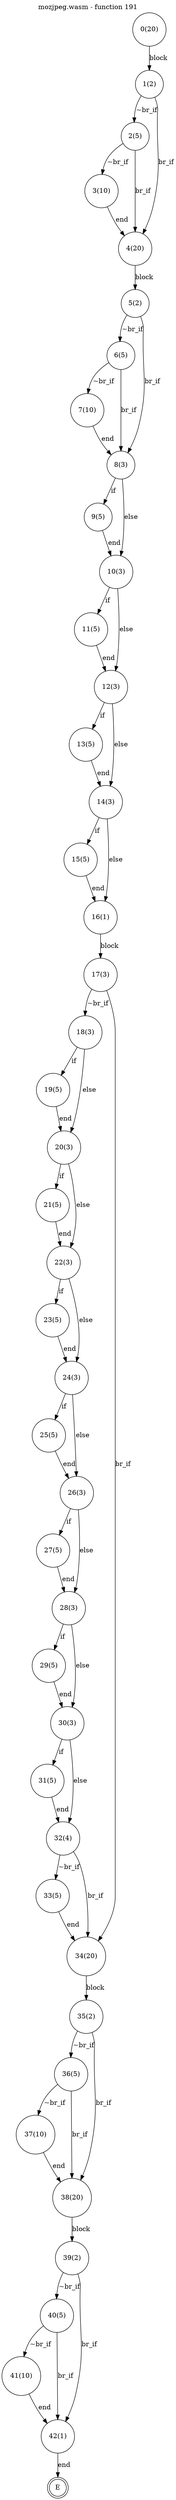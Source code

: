 digraph finite_state_machine {
    label = "mozjpeg.wasm - function 191"
    labelloc =  t
    labelfontsize = 16
    labelfontcolor = black
    labelfontname = "Helvetica"
    node [shape = doublecircle]; E ;
node [shape=circle, fontcolor=black, style="", label="0(20)"]0
node [shape=circle, fontcolor=black, style="", label="1(2)"]1
node [shape=circle, fontcolor=black, style="", label="2(5)"]2
node [shape=circle, fontcolor=black, style="", label="3(10)"]3
node [shape=circle, fontcolor=black, style="", label="4(20)"]4
node [shape=circle, fontcolor=black, style="", label="5(2)"]5
node [shape=circle, fontcolor=black, style="", label="6(5)"]6
node [shape=circle, fontcolor=black, style="", label="7(10)"]7
node [shape=circle, fontcolor=black, style="", label="8(3)"]8
node [shape=circle, fontcolor=black, style="", label="9(5)"]9
node [shape=circle, fontcolor=black, style="", label="10(3)"]10
node [shape=circle, fontcolor=black, style="", label="11(5)"]11
node [shape=circle, fontcolor=black, style="", label="12(3)"]12
node [shape=circle, fontcolor=black, style="", label="13(5)"]13
node [shape=circle, fontcolor=black, style="", label="14(3)"]14
node [shape=circle, fontcolor=black, style="", label="15(5)"]15
node [shape=circle, fontcolor=black, style="", label="16(1)"]16
node [shape=circle, fontcolor=black, style="", label="17(3)"]17
node [shape=circle, fontcolor=black, style="", label="18(3)"]18
node [shape=circle, fontcolor=black, style="", label="19(5)"]19
node [shape=circle, fontcolor=black, style="", label="20(3)"]20
node [shape=circle, fontcolor=black, style="", label="21(5)"]21
node [shape=circle, fontcolor=black, style="", label="22(3)"]22
node [shape=circle, fontcolor=black, style="", label="23(5)"]23
node [shape=circle, fontcolor=black, style="", label="24(3)"]24
node [shape=circle, fontcolor=black, style="", label="25(5)"]25
node [shape=circle, fontcolor=black, style="", label="26(3)"]26
node [shape=circle, fontcolor=black, style="", label="27(5)"]27
node [shape=circle, fontcolor=black, style="", label="28(3)"]28
node [shape=circle, fontcolor=black, style="", label="29(5)"]29
node [shape=circle, fontcolor=black, style="", label="30(3)"]30
node [shape=circle, fontcolor=black, style="", label="31(5)"]31
node [shape=circle, fontcolor=black, style="", label="32(4)"]32
node [shape=circle, fontcolor=black, style="", label="33(5)"]33
node [shape=circle, fontcolor=black, style="", label="34(20)"]34
node [shape=circle, fontcolor=black, style="", label="35(2)"]35
node [shape=circle, fontcolor=black, style="", label="36(5)"]36
node [shape=circle, fontcolor=black, style="", label="37(10)"]37
node [shape=circle, fontcolor=black, style="", label="38(20)"]38
node [shape=circle, fontcolor=black, style="", label="39(2)"]39
node [shape=circle, fontcolor=black, style="", label="40(5)"]40
node [shape=circle, fontcolor=black, style="", label="41(10)"]41
node [shape=circle, fontcolor=black, style="", label="42(1)"]42
node [shape=circle, fontcolor=black, style="", label="E"]E
    0 -> 1[label="block"];
    1 -> 2[label="~br_if"];
    1 -> 4[label="br_if"];
    2 -> 3[label="~br_if"];
    2 -> 4[label="br_if"];
    3 -> 4[label="end"];
    4 -> 5[label="block"];
    5 -> 6[label="~br_if"];
    5 -> 8[label="br_if"];
    6 -> 7[label="~br_if"];
    6 -> 8[label="br_if"];
    7 -> 8[label="end"];
    8 -> 9[label="if"];
    8 -> 10[label="else"];
    9 -> 10[label="end"];
    10 -> 11[label="if"];
    10 -> 12[label="else"];
    11 -> 12[label="end"];
    12 -> 13[label="if"];
    12 -> 14[label="else"];
    13 -> 14[label="end"];
    14 -> 15[label="if"];
    14 -> 16[label="else"];
    15 -> 16[label="end"];
    16 -> 17[label="block"];
    17 -> 18[label="~br_if"];
    17 -> 34[label="br_if"];
    18 -> 19[label="if"];
    18 -> 20[label="else"];
    19 -> 20[label="end"];
    20 -> 21[label="if"];
    20 -> 22[label="else"];
    21 -> 22[label="end"];
    22 -> 23[label="if"];
    22 -> 24[label="else"];
    23 -> 24[label="end"];
    24 -> 25[label="if"];
    24 -> 26[label="else"];
    25 -> 26[label="end"];
    26 -> 27[label="if"];
    26 -> 28[label="else"];
    27 -> 28[label="end"];
    28 -> 29[label="if"];
    28 -> 30[label="else"];
    29 -> 30[label="end"];
    30 -> 31[label="if"];
    30 -> 32[label="else"];
    31 -> 32[label="end"];
    32 -> 33[label="~br_if"];
    32 -> 34[label="br_if"];
    33 -> 34[label="end"];
    34 -> 35[label="block"];
    35 -> 36[label="~br_if"];
    35 -> 38[label="br_if"];
    36 -> 37[label="~br_if"];
    36 -> 38[label="br_if"];
    37 -> 38[label="end"];
    38 -> 39[label="block"];
    39 -> 40[label="~br_if"];
    39 -> 42[label="br_if"];
    40 -> 41[label="~br_if"];
    40 -> 42[label="br_if"];
    41 -> 42[label="end"];
    42 -> E[label="end"];
}
